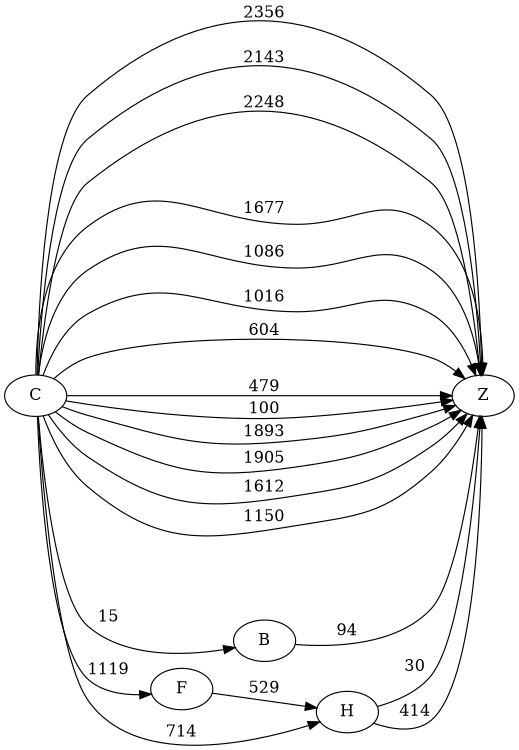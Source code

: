 digraph G {
	rankdir=LR size="8,5"
	C
	Z
	C -> Z [label=2356]
	C
	Z
	C -> Z [label=2143]
	C
	Z
	C -> Z [label=2248]
	C
	Z
	C -> Z [label=1677]
	C
	B
	C -> B [label=15]
	B
	Z
	B -> Z [label=94]
	C
	Z
	C -> Z [label=1086]
	C
	F
	C -> F [label=1119]
	F
	H
	F -> H [label=529]
	H
	Z
	H -> Z [label=30]
	C
	H
	C -> H [label=714]
	H
	Z
	H -> Z [label=414]
	C
	Z
	C -> Z [label=1016]
	C
	Z
	C -> Z [label=604]
	C
	Z
	C -> Z [label=479]
	C
	Z
	C -> Z [label=100]
	C
	Z
	C -> Z [label=1893]
	C
	Z
	C -> Z [label=1905]
	C
	Z
	C -> Z [label=1612]
	C
	Z
	C -> Z [label=1150]
}
